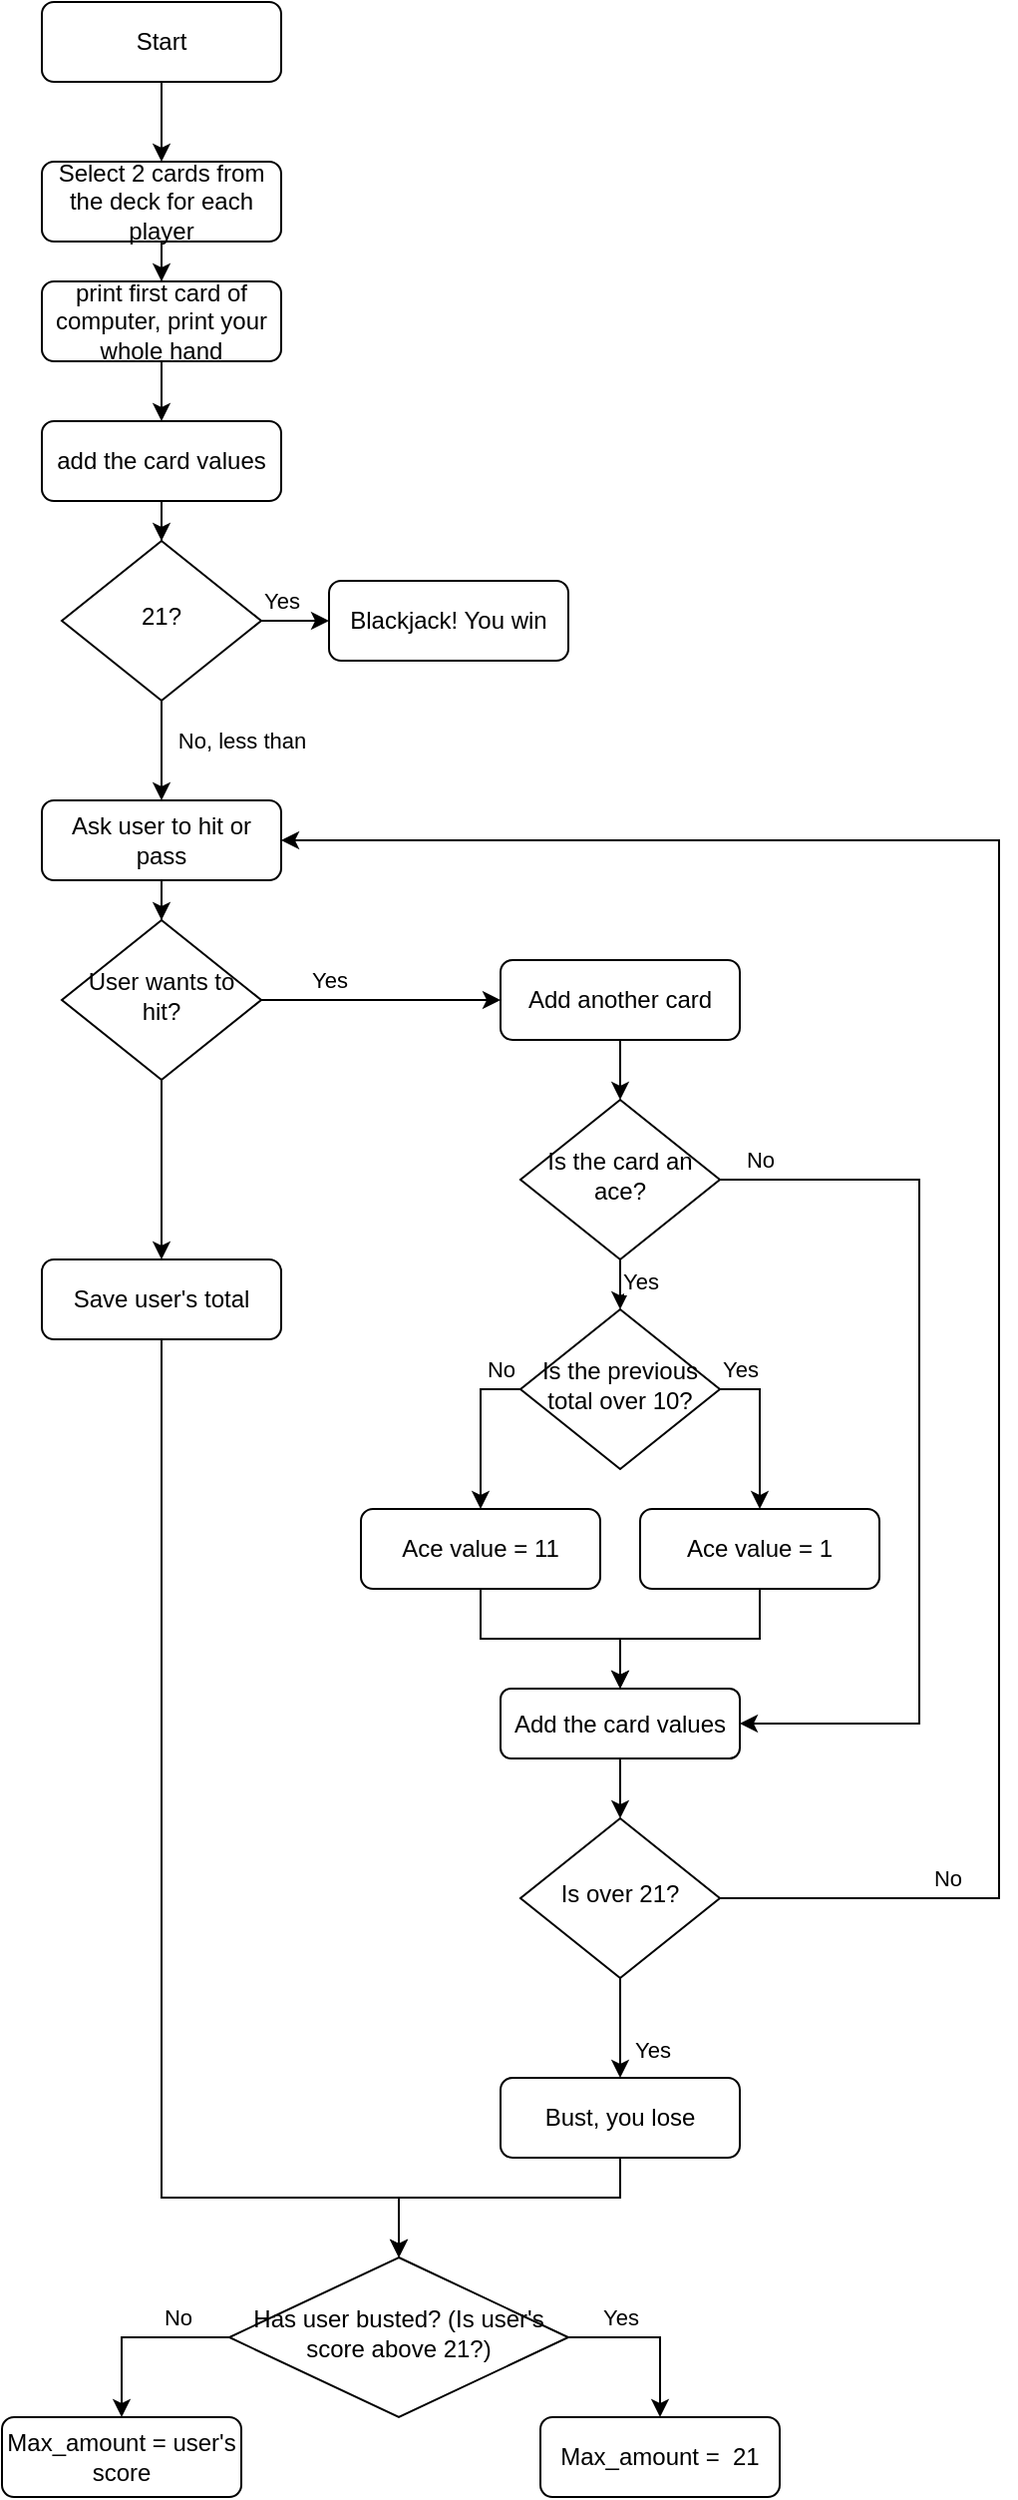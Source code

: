<mxfile version="13.10.8" type="github">
  <diagram id="C5RBs43oDa-KdzZeNtuy" name="Page-1">
    <mxGraphModel dx="937" dy="693" grid="1" gridSize="10" guides="1" tooltips="1" connect="1" arrows="1" fold="1" page="1" pageScale="1" pageWidth="827" pageHeight="1169" math="0" shadow="0">
      <root>
        <mxCell id="WIyWlLk6GJQsqaUBKTNV-0" />
        <mxCell id="WIyWlLk6GJQsqaUBKTNV-1" parent="WIyWlLk6GJQsqaUBKTNV-0" />
        <mxCell id="ywQ7yBoBN7vWDOdL08iq-15" style="edgeStyle=orthogonalEdgeStyle;rounded=0;orthogonalLoop=1;jettySize=auto;html=1;entryX=0.5;entryY=0;entryDx=0;entryDy=0;" edge="1" parent="WIyWlLk6GJQsqaUBKTNV-1" source="WIyWlLk6GJQsqaUBKTNV-3" target="ywQ7yBoBN7vWDOdL08iq-0">
          <mxGeometry relative="1" as="geometry" />
        </mxCell>
        <mxCell id="WIyWlLk6GJQsqaUBKTNV-3" value="Start" style="rounded=1;whiteSpace=wrap;html=1;fontSize=12;glass=0;strokeWidth=1;shadow=0;" parent="WIyWlLk6GJQsqaUBKTNV-1" vertex="1">
          <mxGeometry x="150" y="50" width="120" height="40" as="geometry" />
        </mxCell>
        <mxCell id="ywQ7yBoBN7vWDOdL08iq-51" style="edgeStyle=orthogonalEdgeStyle;rounded=0;orthogonalLoop=1;jettySize=auto;html=1;exitX=0.5;exitY=1;exitDx=0;exitDy=0;entryX=0.5;entryY=0;entryDx=0;entryDy=0;" edge="1" parent="WIyWlLk6GJQsqaUBKTNV-1" source="WIyWlLk6GJQsqaUBKTNV-6" target="ywQ7yBoBN7vWDOdL08iq-35">
          <mxGeometry relative="1" as="geometry" />
        </mxCell>
        <mxCell id="ywQ7yBoBN7vWDOdL08iq-53" value="Yes" style="edgeLabel;html=1;align=center;verticalAlign=middle;resizable=0;points=[];" vertex="1" connectable="0" parent="ywQ7yBoBN7vWDOdL08iq-51">
          <mxGeometry x="-0.12" y="1" relative="1" as="geometry">
            <mxPoint x="9" as="offset" />
          </mxGeometry>
        </mxCell>
        <mxCell id="ywQ7yBoBN7vWDOdL08iq-57" style="edgeStyle=orthogonalEdgeStyle;rounded=0;orthogonalLoop=1;jettySize=auto;html=1;entryX=1;entryY=0.5;entryDx=0;entryDy=0;" edge="1" parent="WIyWlLk6GJQsqaUBKTNV-1" source="WIyWlLk6GJQsqaUBKTNV-6" target="ywQ7yBoBN7vWDOdL08iq-44">
          <mxGeometry relative="1" as="geometry">
            <Array as="points">
              <mxPoint x="590" y="640" />
              <mxPoint x="590" y="913" />
            </Array>
          </mxGeometry>
        </mxCell>
        <mxCell id="ywQ7yBoBN7vWDOdL08iq-58" value="No" style="edgeLabel;html=1;align=center;verticalAlign=middle;resizable=0;points=[];" vertex="1" connectable="0" parent="ywQ7yBoBN7vWDOdL08iq-57">
          <mxGeometry x="-0.784" relative="1" as="geometry">
            <mxPoint x="-30" y="-10" as="offset" />
          </mxGeometry>
        </mxCell>
        <mxCell id="WIyWlLk6GJQsqaUBKTNV-6" value="Is the card an ace?" style="rhombus;whiteSpace=wrap;html=1;shadow=0;fontFamily=Helvetica;fontSize=12;align=center;strokeWidth=1;spacing=6;spacingTop=-4;" parent="WIyWlLk6GJQsqaUBKTNV-1" vertex="1">
          <mxGeometry x="390" y="600" width="100" height="80" as="geometry" />
        </mxCell>
        <mxCell id="ywQ7yBoBN7vWDOdL08iq-3" value="" style="edgeStyle=orthogonalEdgeStyle;rounded=0;orthogonalLoop=1;jettySize=auto;html=1;" edge="1" parent="WIyWlLk6GJQsqaUBKTNV-1" source="WIyWlLk6GJQsqaUBKTNV-10" target="WIyWlLk6GJQsqaUBKTNV-11">
          <mxGeometry relative="1" as="geometry" />
        </mxCell>
        <mxCell id="ywQ7yBoBN7vWDOdL08iq-12" value="Yes" style="edgeLabel;html=1;align=center;verticalAlign=middle;resizable=0;points=[];" vertex="1" connectable="0" parent="ywQ7yBoBN7vWDOdL08iq-3">
          <mxGeometry x="0.174" y="-4" relative="1" as="geometry">
            <mxPoint x="-5" y="-14" as="offset" />
          </mxGeometry>
        </mxCell>
        <mxCell id="ywQ7yBoBN7vWDOdL08iq-13" value="" style="edgeStyle=orthogonalEdgeStyle;rounded=0;orthogonalLoop=1;jettySize=auto;html=1;entryX=0.5;entryY=0;entryDx=0;entryDy=0;" edge="1" parent="WIyWlLk6GJQsqaUBKTNV-1" source="WIyWlLk6GJQsqaUBKTNV-10" target="WIyWlLk6GJQsqaUBKTNV-12">
          <mxGeometry relative="1" as="geometry">
            <mxPoint x="210" y="440" as="targetPoint" />
          </mxGeometry>
        </mxCell>
        <mxCell id="ywQ7yBoBN7vWDOdL08iq-14" value="No, less than" style="edgeLabel;html=1;align=center;verticalAlign=middle;resizable=0;points=[];" vertex="1" connectable="0" parent="ywQ7yBoBN7vWDOdL08iq-13">
          <mxGeometry x="0.32" y="3" relative="1" as="geometry">
            <mxPoint x="37" y="-13" as="offset" />
          </mxGeometry>
        </mxCell>
        <mxCell id="WIyWlLk6GJQsqaUBKTNV-10" value="21?" style="rhombus;whiteSpace=wrap;html=1;shadow=0;fontFamily=Helvetica;fontSize=12;align=center;strokeWidth=1;spacing=6;spacingTop=-4;" parent="WIyWlLk6GJQsqaUBKTNV-1" vertex="1">
          <mxGeometry x="160" y="320" width="100" height="80" as="geometry" />
        </mxCell>
        <mxCell id="WIyWlLk6GJQsqaUBKTNV-11" value="Blackjack! You win" style="rounded=1;whiteSpace=wrap;html=1;fontSize=12;glass=0;strokeWidth=1;shadow=0;" parent="WIyWlLk6GJQsqaUBKTNV-1" vertex="1">
          <mxGeometry x="294" y="340" width="120" height="40" as="geometry" />
        </mxCell>
        <mxCell id="ywQ7yBoBN7vWDOdL08iq-26" style="edgeStyle=orthogonalEdgeStyle;rounded=0;orthogonalLoop=1;jettySize=auto;html=1;" edge="1" parent="WIyWlLk6GJQsqaUBKTNV-1" source="WIyWlLk6GJQsqaUBKTNV-12" target="ywQ7yBoBN7vWDOdL08iq-11">
          <mxGeometry relative="1" as="geometry" />
        </mxCell>
        <mxCell id="WIyWlLk6GJQsqaUBKTNV-12" value="Ask user to hit or pass" style="rounded=1;whiteSpace=wrap;html=1;fontSize=12;glass=0;strokeWidth=1;shadow=0;" parent="WIyWlLk6GJQsqaUBKTNV-1" vertex="1">
          <mxGeometry x="150" y="450" width="120" height="40" as="geometry" />
        </mxCell>
        <mxCell id="ywQ7yBoBN7vWDOdL08iq-16" style="edgeStyle=orthogonalEdgeStyle;rounded=0;orthogonalLoop=1;jettySize=auto;html=1;entryX=0.5;entryY=0;entryDx=0;entryDy=0;" edge="1" parent="WIyWlLk6GJQsqaUBKTNV-1" source="ywQ7yBoBN7vWDOdL08iq-0" target="ywQ7yBoBN7vWDOdL08iq-2">
          <mxGeometry relative="1" as="geometry" />
        </mxCell>
        <mxCell id="ywQ7yBoBN7vWDOdL08iq-0" value="Select 2 cards from the deck for each player" style="rounded=1;whiteSpace=wrap;html=1;fontSize=12;glass=0;strokeWidth=1;shadow=0;" vertex="1" parent="WIyWlLk6GJQsqaUBKTNV-1">
          <mxGeometry x="150" y="130" width="120" height="40" as="geometry" />
        </mxCell>
        <mxCell id="ywQ7yBoBN7vWDOdL08iq-17" style="edgeStyle=orthogonalEdgeStyle;rounded=0;orthogonalLoop=1;jettySize=auto;html=1;" edge="1" parent="WIyWlLk6GJQsqaUBKTNV-1" source="ywQ7yBoBN7vWDOdL08iq-2" target="ywQ7yBoBN7vWDOdL08iq-6">
          <mxGeometry relative="1" as="geometry" />
        </mxCell>
        <mxCell id="ywQ7yBoBN7vWDOdL08iq-2" value="print first card of computer, print your whole hand" style="rounded=1;whiteSpace=wrap;html=1;fontSize=12;glass=0;strokeWidth=1;shadow=0;" vertex="1" parent="WIyWlLk6GJQsqaUBKTNV-1">
          <mxGeometry x="150" y="190" width="120" height="40" as="geometry" />
        </mxCell>
        <mxCell id="ywQ7yBoBN7vWDOdL08iq-8" style="edgeStyle=orthogonalEdgeStyle;rounded=0;orthogonalLoop=1;jettySize=auto;html=1;entryX=0.5;entryY=0;entryDx=0;entryDy=0;" edge="1" parent="WIyWlLk6GJQsqaUBKTNV-1" source="ywQ7yBoBN7vWDOdL08iq-6" target="WIyWlLk6GJQsqaUBKTNV-10">
          <mxGeometry relative="1" as="geometry" />
        </mxCell>
        <mxCell id="ywQ7yBoBN7vWDOdL08iq-6" value="add the card values" style="rounded=1;whiteSpace=wrap;html=1;fontSize=12;glass=0;strokeWidth=1;shadow=0;" vertex="1" parent="WIyWlLk6GJQsqaUBKTNV-1">
          <mxGeometry x="150" y="260" width="120" height="40" as="geometry" />
        </mxCell>
        <mxCell id="ywQ7yBoBN7vWDOdL08iq-18" style="edgeStyle=orthogonalEdgeStyle;rounded=0;orthogonalLoop=1;jettySize=auto;html=1;entryX=0;entryY=0.5;entryDx=0;entryDy=0;" edge="1" parent="WIyWlLk6GJQsqaUBKTNV-1" source="ywQ7yBoBN7vWDOdL08iq-11" target="ywQ7yBoBN7vWDOdL08iq-19">
          <mxGeometry relative="1" as="geometry">
            <mxPoint x="294" y="550" as="targetPoint" />
          </mxGeometry>
        </mxCell>
        <mxCell id="ywQ7yBoBN7vWDOdL08iq-59" value="Yes" style="edgeLabel;html=1;align=center;verticalAlign=middle;resizable=0;points=[];" vertex="1" connectable="0" parent="ywQ7yBoBN7vWDOdL08iq-18">
          <mxGeometry x="-0.067" y="-3" relative="1" as="geometry">
            <mxPoint x="-22" y="-13" as="offset" />
          </mxGeometry>
        </mxCell>
        <mxCell id="ywQ7yBoBN7vWDOdL08iq-60" style="edgeStyle=orthogonalEdgeStyle;rounded=0;orthogonalLoop=1;jettySize=auto;html=1;entryX=0.5;entryY=0;entryDx=0;entryDy=0;" edge="1" parent="WIyWlLk6GJQsqaUBKTNV-1" source="ywQ7yBoBN7vWDOdL08iq-11" target="ywQ7yBoBN7vWDOdL08iq-32">
          <mxGeometry relative="1" as="geometry" />
        </mxCell>
        <mxCell id="ywQ7yBoBN7vWDOdL08iq-11" value="User wants to hit?" style="rhombus;whiteSpace=wrap;html=1;shadow=0;fontFamily=Helvetica;fontSize=12;align=center;strokeWidth=1;spacing=6;spacingTop=-4;" vertex="1" parent="WIyWlLk6GJQsqaUBKTNV-1">
          <mxGeometry x="160" y="510" width="100" height="80" as="geometry" />
        </mxCell>
        <mxCell id="ywQ7yBoBN7vWDOdL08iq-34" style="edgeStyle=orthogonalEdgeStyle;rounded=0;orthogonalLoop=1;jettySize=auto;html=1;entryX=0.5;entryY=0;entryDx=0;entryDy=0;" edge="1" parent="WIyWlLk6GJQsqaUBKTNV-1" source="ywQ7yBoBN7vWDOdL08iq-19" target="WIyWlLk6GJQsqaUBKTNV-6">
          <mxGeometry relative="1" as="geometry" />
        </mxCell>
        <mxCell id="ywQ7yBoBN7vWDOdL08iq-19" value="Add another card" style="rounded=1;whiteSpace=wrap;html=1;fontSize=12;glass=0;strokeWidth=1;shadow=0;" vertex="1" parent="WIyWlLk6GJQsqaUBKTNV-1">
          <mxGeometry x="380" y="530" width="120" height="40" as="geometry" />
        </mxCell>
        <mxCell id="ywQ7yBoBN7vWDOdL08iq-28" style="edgeStyle=orthogonalEdgeStyle;rounded=0;orthogonalLoop=1;jettySize=auto;html=1;entryX=1;entryY=0.5;entryDx=0;entryDy=0;" edge="1" parent="WIyWlLk6GJQsqaUBKTNV-1" source="ywQ7yBoBN7vWDOdL08iq-20" target="WIyWlLk6GJQsqaUBKTNV-12">
          <mxGeometry relative="1" as="geometry">
            <Array as="points">
              <mxPoint x="630" y="1000" />
              <mxPoint x="630" y="470" />
            </Array>
          </mxGeometry>
        </mxCell>
        <mxCell id="ywQ7yBoBN7vWDOdL08iq-29" value="No" style="edgeLabel;html=1;align=center;verticalAlign=middle;resizable=0;points=[];" vertex="1" connectable="0" parent="ywQ7yBoBN7vWDOdL08iq-28">
          <mxGeometry x="-0.816" y="2" relative="1" as="geometry">
            <mxPoint x="19" y="-8" as="offset" />
          </mxGeometry>
        </mxCell>
        <mxCell id="ywQ7yBoBN7vWDOdL08iq-30" style="edgeStyle=orthogonalEdgeStyle;rounded=0;orthogonalLoop=1;jettySize=auto;html=1;entryX=0.5;entryY=0;entryDx=0;entryDy=0;" edge="1" parent="WIyWlLk6GJQsqaUBKTNV-1" source="ywQ7yBoBN7vWDOdL08iq-20" target="ywQ7yBoBN7vWDOdL08iq-22">
          <mxGeometry relative="1" as="geometry" />
        </mxCell>
        <mxCell id="ywQ7yBoBN7vWDOdL08iq-33" value="Yes" style="edgeLabel;html=1;align=center;verticalAlign=middle;resizable=0;points=[];" vertex="1" connectable="0" parent="ywQ7yBoBN7vWDOdL08iq-30">
          <mxGeometry x="0.44" relative="1" as="geometry">
            <mxPoint x="16" as="offset" />
          </mxGeometry>
        </mxCell>
        <mxCell id="ywQ7yBoBN7vWDOdL08iq-20" value="Is over 21?" style="rhombus;whiteSpace=wrap;html=1;shadow=0;fontFamily=Helvetica;fontSize=12;align=center;strokeWidth=1;spacing=6;spacingTop=-4;" vertex="1" parent="WIyWlLk6GJQsqaUBKTNV-1">
          <mxGeometry x="390" y="960" width="100" height="80" as="geometry" />
        </mxCell>
        <mxCell id="ywQ7yBoBN7vWDOdL08iq-79" style="edgeStyle=orthogonalEdgeStyle;rounded=0;orthogonalLoop=1;jettySize=auto;html=1;entryX=0.5;entryY=0;entryDx=0;entryDy=0;" edge="1" parent="WIyWlLk6GJQsqaUBKTNV-1" source="ywQ7yBoBN7vWDOdL08iq-22" target="ywQ7yBoBN7vWDOdL08iq-77">
          <mxGeometry relative="1" as="geometry">
            <Array as="points">
              <mxPoint x="440" y="1150" />
              <mxPoint x="329" y="1150" />
            </Array>
          </mxGeometry>
        </mxCell>
        <mxCell id="ywQ7yBoBN7vWDOdL08iq-22" value="Bust, you lose" style="rounded=1;whiteSpace=wrap;html=1;fontSize=12;glass=0;strokeWidth=1;shadow=0;direction=east;" vertex="1" parent="WIyWlLk6GJQsqaUBKTNV-1">
          <mxGeometry x="380" y="1090" width="120" height="40" as="geometry" />
        </mxCell>
        <mxCell id="ywQ7yBoBN7vWDOdL08iq-78" style="edgeStyle=orthogonalEdgeStyle;rounded=0;orthogonalLoop=1;jettySize=auto;html=1;" edge="1" parent="WIyWlLk6GJQsqaUBKTNV-1" source="ywQ7yBoBN7vWDOdL08iq-32" target="ywQ7yBoBN7vWDOdL08iq-77">
          <mxGeometry relative="1" as="geometry">
            <Array as="points">
              <mxPoint x="210" y="1150" />
              <mxPoint x="329" y="1150" />
            </Array>
          </mxGeometry>
        </mxCell>
        <mxCell id="ywQ7yBoBN7vWDOdL08iq-32" value="Save user&#39;s total" style="rounded=1;whiteSpace=wrap;html=1;fontSize=12;glass=0;strokeWidth=1;shadow=0;" vertex="1" parent="WIyWlLk6GJQsqaUBKTNV-1">
          <mxGeometry x="150" y="680" width="120" height="40" as="geometry" />
        </mxCell>
        <mxCell id="ywQ7yBoBN7vWDOdL08iq-40" style="edgeStyle=orthogonalEdgeStyle;rounded=0;orthogonalLoop=1;jettySize=auto;html=1;entryX=0.5;entryY=0;entryDx=0;entryDy=0;exitX=0;exitY=0.5;exitDx=0;exitDy=0;" edge="1" parent="WIyWlLk6GJQsqaUBKTNV-1" source="ywQ7yBoBN7vWDOdL08iq-35" target="ywQ7yBoBN7vWDOdL08iq-36">
          <mxGeometry relative="1" as="geometry" />
        </mxCell>
        <mxCell id="ywQ7yBoBN7vWDOdL08iq-49" value="No" style="edgeLabel;html=1;align=center;verticalAlign=middle;resizable=0;points=[];" vertex="1" connectable="0" parent="ywQ7yBoBN7vWDOdL08iq-40">
          <mxGeometry x="-0.05" relative="1" as="geometry">
            <mxPoint x="10" y="-28" as="offset" />
          </mxGeometry>
        </mxCell>
        <mxCell id="ywQ7yBoBN7vWDOdL08iq-42" style="edgeStyle=orthogonalEdgeStyle;rounded=0;orthogonalLoop=1;jettySize=auto;html=1;exitX=1;exitY=0.5;exitDx=0;exitDy=0;" edge="1" parent="WIyWlLk6GJQsqaUBKTNV-1" source="ywQ7yBoBN7vWDOdL08iq-35" target="ywQ7yBoBN7vWDOdL08iq-38">
          <mxGeometry relative="1" as="geometry" />
        </mxCell>
        <mxCell id="ywQ7yBoBN7vWDOdL08iq-50" value="Yes" style="edgeLabel;html=1;align=center;verticalAlign=middle;resizable=0;points=[];" vertex="1" connectable="0" parent="ywQ7yBoBN7vWDOdL08iq-42">
          <mxGeometry x="-0.125" y="-2" relative="1" as="geometry">
            <mxPoint x="-8" y="-25" as="offset" />
          </mxGeometry>
        </mxCell>
        <mxCell id="ywQ7yBoBN7vWDOdL08iq-35" value="Is the previous total over 10?" style="rhombus;whiteSpace=wrap;html=1;shadow=0;fontFamily=Helvetica;fontSize=12;align=center;strokeWidth=1;spacing=6;spacingTop=-4;" vertex="1" parent="WIyWlLk6GJQsqaUBKTNV-1">
          <mxGeometry x="390" y="705" width="100" height="80" as="geometry" />
        </mxCell>
        <mxCell id="ywQ7yBoBN7vWDOdL08iq-47" style="edgeStyle=orthogonalEdgeStyle;rounded=0;orthogonalLoop=1;jettySize=auto;html=1;entryX=0.5;entryY=0;entryDx=0;entryDy=0;" edge="1" parent="WIyWlLk6GJQsqaUBKTNV-1" source="ywQ7yBoBN7vWDOdL08iq-36" target="ywQ7yBoBN7vWDOdL08iq-44">
          <mxGeometry relative="1" as="geometry" />
        </mxCell>
        <mxCell id="ywQ7yBoBN7vWDOdL08iq-36" value="Ace value = 11" style="rounded=1;whiteSpace=wrap;html=1;fontSize=12;glass=0;strokeWidth=1;shadow=0;" vertex="1" parent="WIyWlLk6GJQsqaUBKTNV-1">
          <mxGeometry x="310" y="805" width="120" height="40" as="geometry" />
        </mxCell>
        <mxCell id="ywQ7yBoBN7vWDOdL08iq-48" style="edgeStyle=orthogonalEdgeStyle;rounded=0;orthogonalLoop=1;jettySize=auto;html=1;entryX=0.5;entryY=0;entryDx=0;entryDy=0;" edge="1" parent="WIyWlLk6GJQsqaUBKTNV-1" source="ywQ7yBoBN7vWDOdL08iq-38" target="ywQ7yBoBN7vWDOdL08iq-44">
          <mxGeometry relative="1" as="geometry" />
        </mxCell>
        <mxCell id="ywQ7yBoBN7vWDOdL08iq-38" value="Ace value = 1" style="rounded=1;whiteSpace=wrap;html=1;fontSize=12;glass=0;strokeWidth=1;shadow=0;" vertex="1" parent="WIyWlLk6GJQsqaUBKTNV-1">
          <mxGeometry x="450" y="805" width="120" height="40" as="geometry" />
        </mxCell>
        <mxCell id="ywQ7yBoBN7vWDOdL08iq-56" style="edgeStyle=orthogonalEdgeStyle;rounded=0;orthogonalLoop=1;jettySize=auto;html=1;" edge="1" parent="WIyWlLk6GJQsqaUBKTNV-1" source="ywQ7yBoBN7vWDOdL08iq-44" target="ywQ7yBoBN7vWDOdL08iq-20">
          <mxGeometry relative="1" as="geometry" />
        </mxCell>
        <mxCell id="ywQ7yBoBN7vWDOdL08iq-44" value="Add the card values" style="rounded=1;whiteSpace=wrap;html=1;fontSize=12;glass=0;strokeWidth=1;shadow=0;" vertex="1" parent="WIyWlLk6GJQsqaUBKTNV-1">
          <mxGeometry x="380" y="895" width="120" height="35" as="geometry" />
        </mxCell>
        <mxCell id="ywQ7yBoBN7vWDOdL08iq-83" style="edgeStyle=orthogonalEdgeStyle;rounded=0;orthogonalLoop=1;jettySize=auto;html=1;entryX=0.5;entryY=0;entryDx=0;entryDy=0;exitX=1;exitY=0.5;exitDx=0;exitDy=0;" edge="1" parent="WIyWlLk6GJQsqaUBKTNV-1" source="ywQ7yBoBN7vWDOdL08iq-77" target="ywQ7yBoBN7vWDOdL08iq-80">
          <mxGeometry relative="1" as="geometry" />
        </mxCell>
        <mxCell id="ywQ7yBoBN7vWDOdL08iq-85" value="Yes" style="edgeLabel;html=1;align=center;verticalAlign=middle;resizable=0;points=[];" vertex="1" connectable="0" parent="ywQ7yBoBN7vWDOdL08iq-83">
          <mxGeometry x="-0.442" y="-3" relative="1" as="geometry">
            <mxPoint x="2" y="-13" as="offset" />
          </mxGeometry>
        </mxCell>
        <mxCell id="ywQ7yBoBN7vWDOdL08iq-84" style="edgeStyle=orthogonalEdgeStyle;rounded=0;orthogonalLoop=1;jettySize=auto;html=1;exitX=0;exitY=0.5;exitDx=0;exitDy=0;entryX=0.5;entryY=0;entryDx=0;entryDy=0;" edge="1" parent="WIyWlLk6GJQsqaUBKTNV-1" source="ywQ7yBoBN7vWDOdL08iq-77" target="ywQ7yBoBN7vWDOdL08iq-81">
          <mxGeometry relative="1" as="geometry" />
        </mxCell>
        <mxCell id="ywQ7yBoBN7vWDOdL08iq-86" value="No" style="edgeLabel;html=1;align=center;verticalAlign=middle;resizable=0;points=[];" vertex="1" connectable="0" parent="ywQ7yBoBN7vWDOdL08iq-84">
          <mxGeometry x="-0.447" relative="1" as="geometry">
            <mxPoint y="-10" as="offset" />
          </mxGeometry>
        </mxCell>
        <mxCell id="ywQ7yBoBN7vWDOdL08iq-77" value="Has user busted? (Is user&#39;s score above 21?)" style="rhombus;whiteSpace=wrap;html=1;shadow=0;fontFamily=Helvetica;fontSize=12;align=center;strokeWidth=1;spacing=6;spacingTop=-4;" vertex="1" parent="WIyWlLk6GJQsqaUBKTNV-1">
          <mxGeometry x="244" y="1180" width="170" height="80" as="geometry" />
        </mxCell>
        <mxCell id="ywQ7yBoBN7vWDOdL08iq-80" value="Max_amount =&amp;nbsp; 21" style="rounded=1;whiteSpace=wrap;html=1;fontSize=12;glass=0;strokeWidth=1;shadow=0;direction=east;" vertex="1" parent="WIyWlLk6GJQsqaUBKTNV-1">
          <mxGeometry x="400" y="1260" width="120" height="40" as="geometry" />
        </mxCell>
        <mxCell id="ywQ7yBoBN7vWDOdL08iq-81" value="Max_amount = user&#39;s score" style="rounded=1;whiteSpace=wrap;html=1;fontSize=12;glass=0;strokeWidth=1;shadow=0;direction=east;" vertex="1" parent="WIyWlLk6GJQsqaUBKTNV-1">
          <mxGeometry x="130" y="1260" width="120" height="40" as="geometry" />
        </mxCell>
      </root>
    </mxGraphModel>
  </diagram>
</mxfile>
